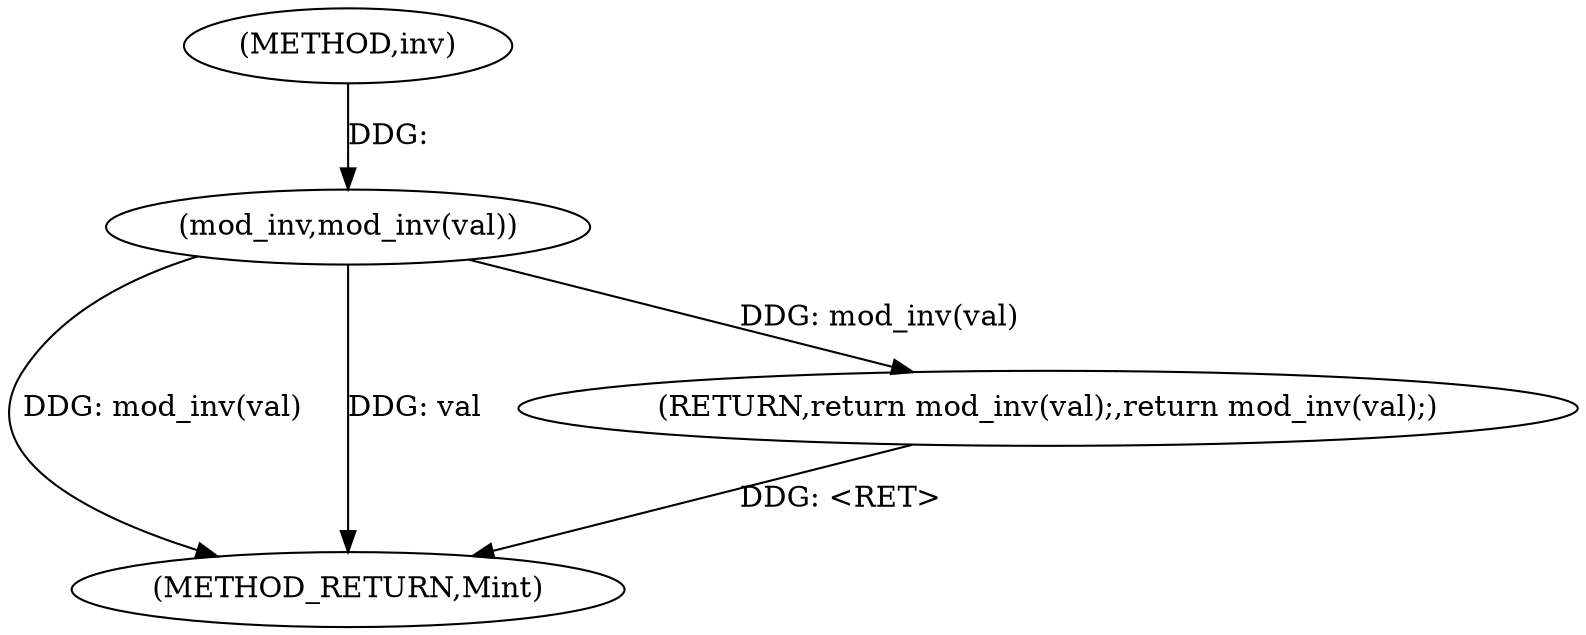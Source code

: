 digraph "inv" {  
"1001089" [label = "(METHOD,inv)" ]
"1001094" [label = "(METHOD_RETURN,Mint)" ]
"1001091" [label = "(RETURN,return mod_inv(val);,return mod_inv(val);)" ]
"1001092" [label = "(mod_inv,mod_inv(val))" ]
  "1001091" -> "1001094"  [ label = "DDG: <RET>"] 
  "1001092" -> "1001094"  [ label = "DDG: mod_inv(val)"] 
  "1001092" -> "1001094"  [ label = "DDG: val"] 
  "1001092" -> "1001091"  [ label = "DDG: mod_inv(val)"] 
  "1001089" -> "1001092"  [ label = "DDG: "] 
}
